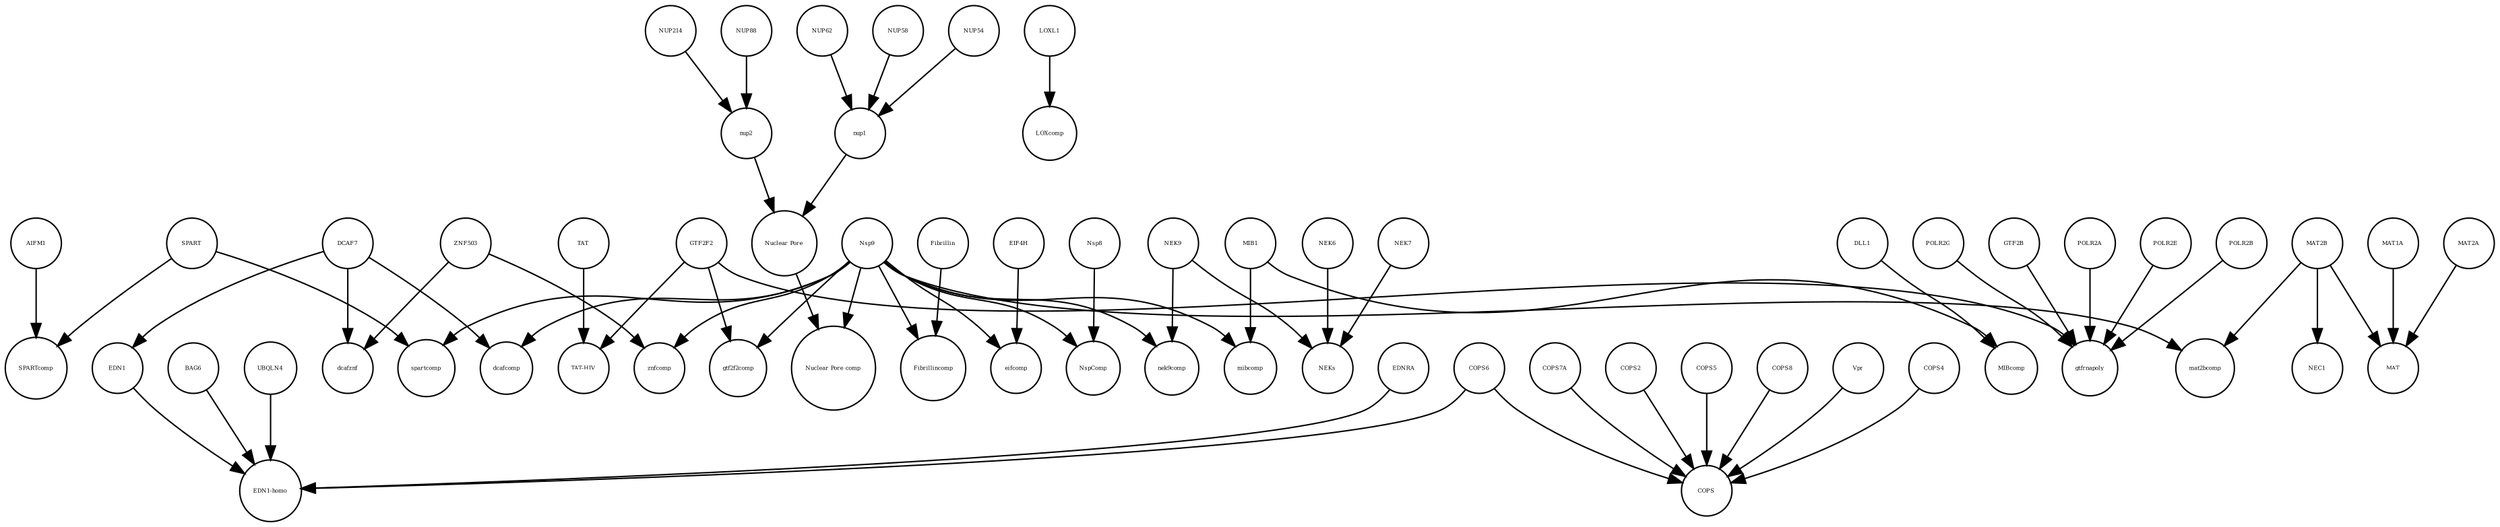 strict digraph  {
TAT [annotation="", bipartite=0, cls=macromolecule, fontsize=4, label=TAT, shape=circle];
EDNRA [annotation="", bipartite=0, cls=macromolecule, fontsize=4, label=EDNRA, shape=circle];
dcafcomp [annotation="", bipartite=0, cls=complex, fontsize=4, label=dcafcomp, shape=circle];
NEC1 [annotation="", bipartite=0, cls=complex, fontsize=4, label=NEC1, shape=circle];
AIFM1 [annotation="", bipartite=0, cls=macromolecule, fontsize=4, label=AIFM1, shape=circle];
NEK9 [annotation=urn_miriam_uniprot_Q8TD19, bipartite=0, cls=macromolecule, fontsize=4, label=NEK9, shape=circle];
spartcomp [annotation="", bipartite=0, cls=complex, fontsize=4, label=spartcomp, shape=circle];
NUP54 [annotation=urn_miriam_uniprot_Q7Z3B4, bipartite=0, cls=macromolecule, fontsize=4, label=NUP54, shape=circle];
gtf2f2comp [annotation="", bipartite=0, cls=complex, fontsize=4, label=gtf2f2comp, shape=circle];
"TAT-HIV" [annotation="", bipartite=0, cls=complex, fontsize=4, label="TAT-HIV", shape=circle];
nup2 [annotation="", bipartite=0, cls=complex, fontsize=4, label=nup2, shape=circle];
NEKs [annotation="", bipartite=0, cls=complex, fontsize=4, label=NEKs, shape=circle];
BAG6 [annotation="", bipartite=0, cls=macromolecule, fontsize=4, label=BAG6, shape=circle];
EDN1 [annotation=urn_miriam_uniprot_P05305, bipartite=0, cls=macromolecule, fontsize=4, label=EDN1, shape=circle];
nek9comp [annotation="", bipartite=0, cls=complex, fontsize=4, label=nek9comp, shape=circle];
POLR2G [annotation="", bipartite=0, cls=macromolecule, fontsize=4, label=POLR2G, shape=circle];
NUP88 [annotation="urn_miriam_uniprot_Q99567|urn_miriam_pubmed_30543681", bipartite=0, cls=macromolecule, fontsize=4, label=NUP88, shape=circle];
DCAF7 [annotation="urn_miriam_uniprot_P61962|urn_miriam_pubmed_16887337|urn_miriam_pubmed_16949367", bipartite=0, cls=macromolecule, fontsize=4, label=DCAF7, shape=circle];
DLL1 [annotation="", bipartite=0, cls=macromolecule, fontsize=4, label=DLL1, shape=circle];
GTF2F2 [annotation="urn_miriam_uniprot_P13984|urn_miriam_pubmed_10428810", bipartite=0, cls=macromolecule, fontsize=4, label=GTF2F2, shape=circle];
"Nuclear Pore comp" [annotation="", bipartite=0, cls=complex, fontsize=4, label="Nuclear Pore comp", shape=circle];
EIF4H [annotation="urn_miriam_uniprot_Q15056|urn_miriam_pubmed_10585411|urn_miriam_pubmed_11418588", bipartite=0, cls=macromolecule, fontsize=4, label=EIF4H, shape=circle];
mibcomp [annotation="", bipartite=0, cls=complex, fontsize=4, label=mibcomp, shape=circle];
COPS6 [annotation="", bipartite=0, cls=macromolecule, fontsize=4, label=COPS6, shape=circle];
Fibrillincomp [annotation="", bipartite=0, cls=complex, fontsize=4, label=Fibrillincomp, shape=circle];
NEK7 [annotation="", bipartite=0, cls=macromolecule, fontsize=4, label=NEK7, shape=circle];
COPS7A [annotation="", bipartite=0, cls=macromolecule, fontsize=4, label=COPS7A, shape=circle];
dcafznf [annotation="", bipartite=0, cls=complex, fontsize=4, label=dcafznf, shape=circle];
eifcomp [annotation="", bipartite=0, cls=complex, fontsize=4, label=eifcomp, shape=circle];
GTF2B [annotation="", bipartite=0, cls=macromolecule, fontsize=4, label=GTF2B, shape=circle];
LOXL1 [annotation="", bipartite=0, cls=macromolecule, fontsize=4, label=LOXL1, shape=circle];
COPS [annotation="", bipartite=0, cls=complex, fontsize=4, label=COPS, shape=circle];
mat2bcomp [annotation="", bipartite=0, cls=complex, fontsize=4, label=mat2bcomp, shape=circle];
Fibrillin [annotation="", bipartite=0, cls=complex, fontsize=4, label=Fibrillin, shape=circle];
COPS2 [annotation="", bipartite=0, cls=macromolecule, fontsize=4, label=COPS2, shape=circle];
COPS5 [annotation="", bipartite=0, cls=macromolecule, fontsize=4, label=COPS5, shape=circle];
SPARTcomp [annotation="", bipartite=0, cls=complex, fontsize=4, label=SPARTcomp, shape=circle];
MAT2B [annotation="urn_miriam_uniprot_Q9NZL9|urn_miriam_pubmed_10644686|urn_miriam_pubmed_23189196|urn_miriam_pubmed_25075345|urn_miriam_pubmed_23425511", bipartite=0, cls=macromolecule, fontsize=4, label=MAT2B, shape=circle];
COPS8 [annotation="", bipartite=0, cls=macromolecule, fontsize=4, label=COPS8, shape=circle];
MAT1A [annotation="", bipartite=0, cls=macromolecule, fontsize=4, label=MAT1A, shape=circle];
MIBcomp [annotation="", bipartite=0, cls=complex, fontsize=4, label=MIBcomp, shape=circle];
NUP62 [annotation=urn_miriam_uniprot_P37198, bipartite=0, cls=macromolecule, fontsize=4, label=NUP62, shape=circle];
Nsp8 [annotation="urn_miriam_uniprot_P0DTD1|urn_miriam_ncbiprotein_YP_009725304", bipartite=0, cls=macromolecule, fontsize=4, label=Nsp8, shape=circle];
gtfrnapoly [annotation="", bipartite=0, cls=complex, fontsize=4, label=gtfrnapoly, shape=circle];
NUP58 [annotation=urn_miriam_uniprot_Q9BVL2, bipartite=0, cls=macromolecule, fontsize=4, label=NUP58, shape=circle];
"Nuclear Pore" [annotation="", bipartite=0, cls=complex, fontsize=4, label="Nuclear Pore", shape=circle];
Nsp9 [annotation="urn_miriam_uniprot_P0DTD1|urn_miriam_ncbiprotein_YP_009725305", bipartite=0, cls=macromolecule, fontsize=4, label=Nsp9, shape=circle];
UBQLN4 [annotation="", bipartite=0, cls=macromolecule, fontsize=4, label=UBQLN4, shape=circle];
LOXcomp [annotation="", bipartite=0, cls=complex, fontsize=4, label=LOXcomp, shape=circle];
NEK6 [annotation="", bipartite=0, cls=macromolecule, fontsize=4, label=NEK6, shape=circle];
SPART [annotation=urn_miriam_uniprot_Q8N0X7, bipartite=0, cls=macromolecule, fontsize=4, label=SPART, shape=circle];
NspComp [annotation="", bipartite=0, cls=complex, fontsize=4, label=NspComp, shape=circle];
znfcomp [annotation="", bipartite=0, cls=complex, fontsize=4, label=znfcomp, shape=circle];
POLR2A [annotation=urn_miriam_uniprot_P30876, bipartite=0, cls=macromolecule, fontsize=4, label=POLR2A, shape=circle];
Vpr [annotation="", bipartite=0, cls=macromolecule, fontsize=4, label=Vpr, shape=circle];
MAT [annotation="", bipartite=0, cls=complex, fontsize=4, label=MAT, shape=circle];
MIB1 [annotation="urn_miriam_uniprot_Q86YT6|urn_miriam_pubmed_24185901", bipartite=0, cls=macromolecule, fontsize=4, label=MIB1, shape=circle];
POLR2E [annotation="", bipartite=0, cls=macromolecule, fontsize=4, label=POLR2E, shape=circle];
COPS4 [annotation="", bipartite=0, cls=macromolecule, fontsize=4, label=COPS4, shape=circle];
MAT2A [annotation="", bipartite=0, cls=macromolecule, fontsize=4, label=MAT2A, shape=circle];
POLR2B [annotation="", bipartite=0, cls=macromolecule, fontsize=4, label=POLR2B, shape=circle];
nup1 [annotation="", bipartite=0, cls=complex, fontsize=4, label=nup1, shape=circle];
ZNF503 [annotation=urn_miriam_uniprot_Q96F45, bipartite=0, cls=macromolecule, fontsize=4, label=ZNF503, shape=circle];
NUP214 [annotation=urn_miriam_uniprot_P35658, bipartite=0, cls=macromolecule, fontsize=4, label=NUP214, shape=circle];
"EDN1-homo" [annotation="", bipartite=0, cls=complex, fontsize=4, label="EDN1-homo", shape=circle];
TAT -> "TAT-HIV"  [annotation="", interaction_type=production];
EDNRA -> "EDN1-homo"  [annotation="", interaction_type=production];
AIFM1 -> SPARTcomp  [annotation="", interaction_type=production];
NEK9 -> NEKs  [annotation="", interaction_type=production];
NEK9 -> nek9comp  [annotation="", interaction_type=production];
NUP54 -> nup1  [annotation="", interaction_type=production];
nup2 -> "Nuclear Pore"  [annotation="", interaction_type=production];
BAG6 -> "EDN1-homo"  [annotation="", interaction_type=production];
EDN1 -> "EDN1-homo"  [annotation="", interaction_type=production];
POLR2G -> gtfrnapoly  [annotation="", interaction_type=production];
NUP88 -> nup2  [annotation="", interaction_type=production];
DCAF7 -> dcafznf  [annotation="", interaction_type=production];
DCAF7 -> EDN1  [annotation=urn_miriam_pubmed_27880803, interaction_type=catalysis];
DCAF7 -> dcafcomp  [annotation="", interaction_type=production];
DLL1 -> MIBcomp  [annotation="", interaction_type=production];
GTF2F2 -> gtfrnapoly  [annotation="", interaction_type=production];
GTF2F2 -> "TAT-HIV"  [annotation="", interaction_type=production];
GTF2F2 -> gtf2f2comp  [annotation="", interaction_type=production];
EIF4H -> eifcomp  [annotation="", interaction_type=production];
COPS6 -> "EDN1-homo"  [annotation="", interaction_type=production];
COPS6 -> COPS  [annotation="", interaction_type=production];
NEK7 -> NEKs  [annotation="", interaction_type=production];
COPS7A -> COPS  [annotation="", interaction_type=production];
GTF2B -> gtfrnapoly  [annotation="", interaction_type=production];
LOXL1 -> LOXcomp  [annotation="", interaction_type=production];
Fibrillin -> Fibrillincomp  [annotation="", interaction_type=production];
COPS2 -> COPS  [annotation="", interaction_type=production];
COPS5 -> COPS  [annotation="", interaction_type=production];
MAT2B -> MAT  [annotation="", interaction_type=production];
MAT2B -> NEC1  [annotation="", interaction_type=production];
MAT2B -> mat2bcomp  [annotation="", interaction_type=production];
COPS8 -> COPS  [annotation="", interaction_type=production];
MAT1A -> MAT  [annotation="", interaction_type=production];
NUP62 -> nup1  [annotation="", interaction_type=production];
Nsp8 -> NspComp  [annotation="", interaction_type=production];
NUP58 -> nup1  [annotation="", interaction_type=production];
"Nuclear Pore" -> "Nuclear Pore comp"  [annotation="", interaction_type=production];
Nsp9 -> "Nuclear Pore comp"  [annotation="", interaction_type=production];
Nsp9 -> znfcomp  [annotation="", interaction_type=production];
Nsp9 -> dcafcomp  [annotation="", interaction_type=production];
Nsp9 -> gtf2f2comp  [annotation="", interaction_type=production];
Nsp9 -> nek9comp  [annotation="", interaction_type=production];
Nsp9 -> mat2bcomp  [annotation="", interaction_type=production];
Nsp9 -> NspComp  [annotation="", interaction_type=production];
Nsp9 -> spartcomp  [annotation="", interaction_type=production];
Nsp9 -> eifcomp  [annotation="", interaction_type=production];
Nsp9 -> Fibrillincomp  [annotation="", interaction_type=production];
Nsp9 -> mibcomp  [annotation="", interaction_type=production];
UBQLN4 -> "EDN1-homo"  [annotation="", interaction_type=production];
NEK6 -> NEKs  [annotation="", interaction_type=production];
SPART -> SPARTcomp  [annotation="", interaction_type=production];
SPART -> spartcomp  [annotation="", interaction_type=production];
POLR2A -> gtfrnapoly  [annotation="", interaction_type=production];
Vpr -> COPS  [annotation="", interaction_type=production];
MIB1 -> MIBcomp  [annotation="", interaction_type=production];
MIB1 -> mibcomp  [annotation="", interaction_type=production];
POLR2E -> gtfrnapoly  [annotation="", interaction_type=production];
COPS4 -> COPS  [annotation="", interaction_type=production];
MAT2A -> MAT  [annotation="", interaction_type=production];
POLR2B -> gtfrnapoly  [annotation="", interaction_type=production];
nup1 -> "Nuclear Pore"  [annotation="", interaction_type=production];
ZNF503 -> dcafznf  [annotation="", interaction_type=production];
ZNF503 -> znfcomp  [annotation="", interaction_type=production];
NUP214 -> nup2  [annotation="", interaction_type=production];
}
